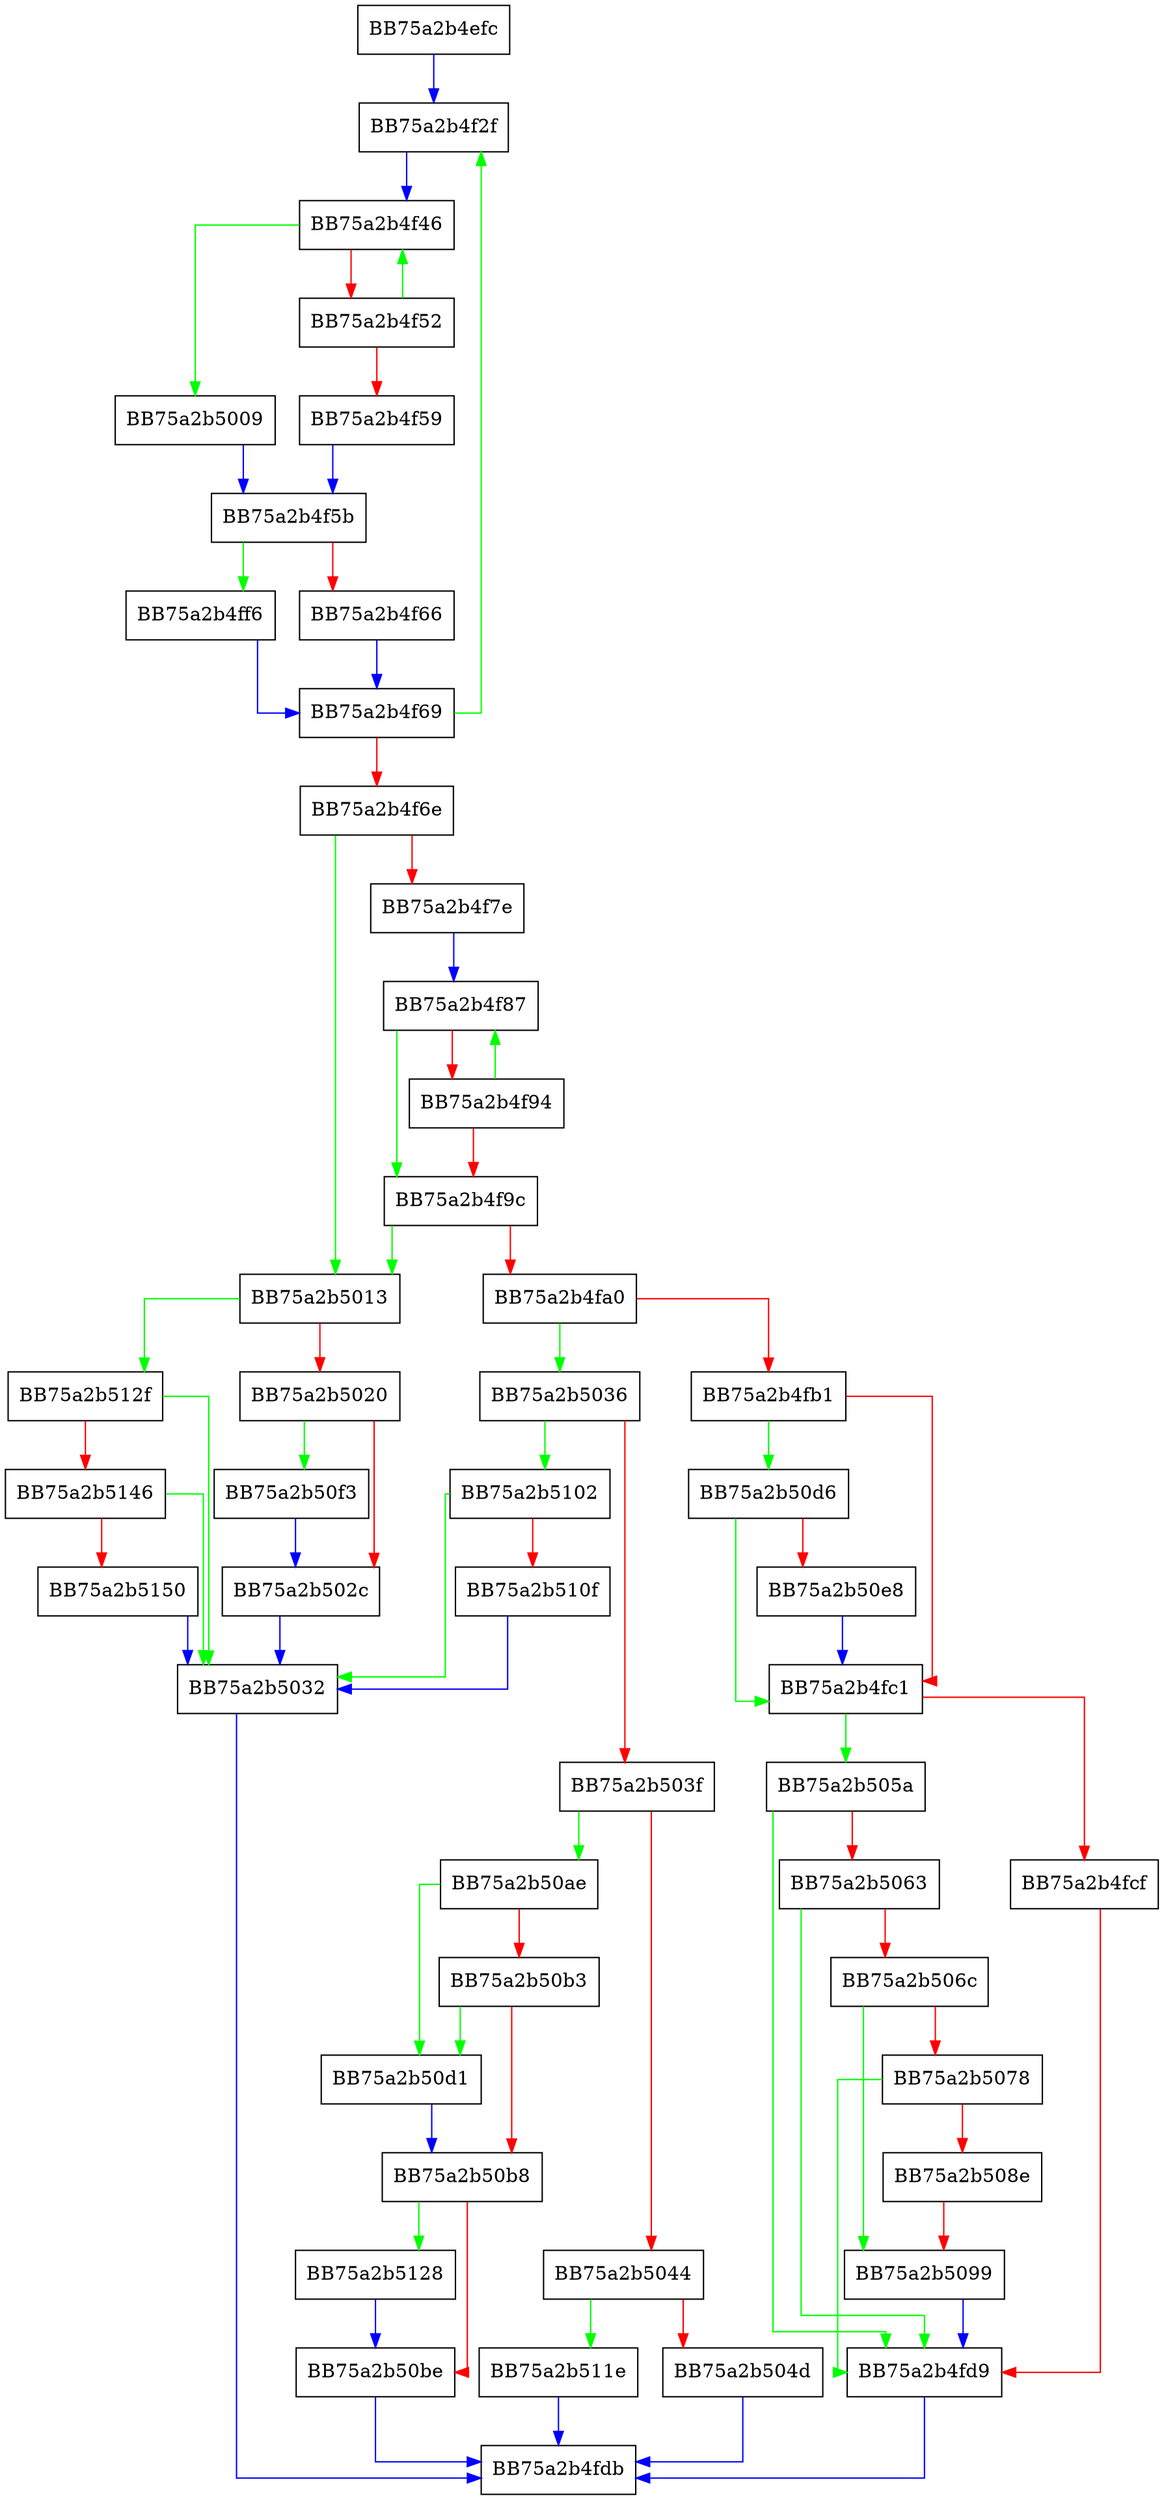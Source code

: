digraph ecTranslateKeyword {
  node [shape="box"];
  graph [splines=ortho];
  BB75a2b4efc -> BB75a2b4f2f [color="blue"];
  BB75a2b4f2f -> BB75a2b4f46 [color="blue"];
  BB75a2b4f46 -> BB75a2b5009 [color="green"];
  BB75a2b4f46 -> BB75a2b4f52 [color="red"];
  BB75a2b4f52 -> BB75a2b4f46 [color="green"];
  BB75a2b4f52 -> BB75a2b4f59 [color="red"];
  BB75a2b4f59 -> BB75a2b4f5b [color="blue"];
  BB75a2b4f5b -> BB75a2b4ff6 [color="green"];
  BB75a2b4f5b -> BB75a2b4f66 [color="red"];
  BB75a2b4f66 -> BB75a2b4f69 [color="blue"];
  BB75a2b4f69 -> BB75a2b4f2f [color="green"];
  BB75a2b4f69 -> BB75a2b4f6e [color="red"];
  BB75a2b4f6e -> BB75a2b5013 [color="green"];
  BB75a2b4f6e -> BB75a2b4f7e [color="red"];
  BB75a2b4f7e -> BB75a2b4f87 [color="blue"];
  BB75a2b4f87 -> BB75a2b4f9c [color="green"];
  BB75a2b4f87 -> BB75a2b4f94 [color="red"];
  BB75a2b4f94 -> BB75a2b4f87 [color="green"];
  BB75a2b4f94 -> BB75a2b4f9c [color="red"];
  BB75a2b4f9c -> BB75a2b5013 [color="green"];
  BB75a2b4f9c -> BB75a2b4fa0 [color="red"];
  BB75a2b4fa0 -> BB75a2b5036 [color="green"];
  BB75a2b4fa0 -> BB75a2b4fb1 [color="red"];
  BB75a2b4fb1 -> BB75a2b50d6 [color="green"];
  BB75a2b4fb1 -> BB75a2b4fc1 [color="red"];
  BB75a2b4fc1 -> BB75a2b505a [color="green"];
  BB75a2b4fc1 -> BB75a2b4fcf [color="red"];
  BB75a2b4fcf -> BB75a2b4fd9 [color="red"];
  BB75a2b4fd9 -> BB75a2b4fdb [color="blue"];
  BB75a2b4ff6 -> BB75a2b4f69 [color="blue"];
  BB75a2b5009 -> BB75a2b4f5b [color="blue"];
  BB75a2b5013 -> BB75a2b512f [color="green"];
  BB75a2b5013 -> BB75a2b5020 [color="red"];
  BB75a2b5020 -> BB75a2b50f3 [color="green"];
  BB75a2b5020 -> BB75a2b502c [color="red"];
  BB75a2b502c -> BB75a2b5032 [color="blue"];
  BB75a2b5032 -> BB75a2b4fdb [color="blue"];
  BB75a2b5036 -> BB75a2b5102 [color="green"];
  BB75a2b5036 -> BB75a2b503f [color="red"];
  BB75a2b503f -> BB75a2b50ae [color="green"];
  BB75a2b503f -> BB75a2b5044 [color="red"];
  BB75a2b5044 -> BB75a2b511e [color="green"];
  BB75a2b5044 -> BB75a2b504d [color="red"];
  BB75a2b504d -> BB75a2b4fdb [color="blue"];
  BB75a2b505a -> BB75a2b4fd9 [color="green"];
  BB75a2b505a -> BB75a2b5063 [color="red"];
  BB75a2b5063 -> BB75a2b4fd9 [color="green"];
  BB75a2b5063 -> BB75a2b506c [color="red"];
  BB75a2b506c -> BB75a2b5099 [color="green"];
  BB75a2b506c -> BB75a2b5078 [color="red"];
  BB75a2b5078 -> BB75a2b4fd9 [color="green"];
  BB75a2b5078 -> BB75a2b508e [color="red"];
  BB75a2b508e -> BB75a2b5099 [color="red"];
  BB75a2b5099 -> BB75a2b4fd9 [color="blue"];
  BB75a2b50ae -> BB75a2b50d1 [color="green"];
  BB75a2b50ae -> BB75a2b50b3 [color="red"];
  BB75a2b50b3 -> BB75a2b50d1 [color="green"];
  BB75a2b50b3 -> BB75a2b50b8 [color="red"];
  BB75a2b50b8 -> BB75a2b5128 [color="green"];
  BB75a2b50b8 -> BB75a2b50be [color="red"];
  BB75a2b50be -> BB75a2b4fdb [color="blue"];
  BB75a2b50d1 -> BB75a2b50b8 [color="blue"];
  BB75a2b50d6 -> BB75a2b4fc1 [color="green"];
  BB75a2b50d6 -> BB75a2b50e8 [color="red"];
  BB75a2b50e8 -> BB75a2b4fc1 [color="blue"];
  BB75a2b50f3 -> BB75a2b502c [color="blue"];
  BB75a2b5102 -> BB75a2b5032 [color="green"];
  BB75a2b5102 -> BB75a2b510f [color="red"];
  BB75a2b510f -> BB75a2b5032 [color="blue"];
  BB75a2b511e -> BB75a2b4fdb [color="blue"];
  BB75a2b5128 -> BB75a2b50be [color="blue"];
  BB75a2b512f -> BB75a2b5032 [color="green"];
  BB75a2b512f -> BB75a2b5146 [color="red"];
  BB75a2b5146 -> BB75a2b5032 [color="green"];
  BB75a2b5146 -> BB75a2b5150 [color="red"];
  BB75a2b5150 -> BB75a2b5032 [color="blue"];
}